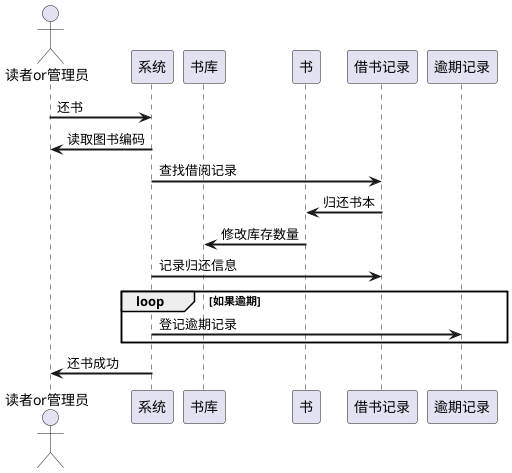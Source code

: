 @startuml
skinparam sequenceArrowThickness 2
skinparam maxmessagesize 60

actor "读者or管理员" as U
participant "系统" as A
participant "书库" as B
participant "书" as C
participant "借书记录" as D
participant "逾期记录" as E

U -> A: 还书
A -> U:读取图书编码
A -> D:查找借阅记录
D -> C:归还书本
C -> B: 修改库存数量
A -> D: 记录归还信息
loop 如果逾期
A-> E:登记逾期记录
end
A->U:还书成功
@enduml